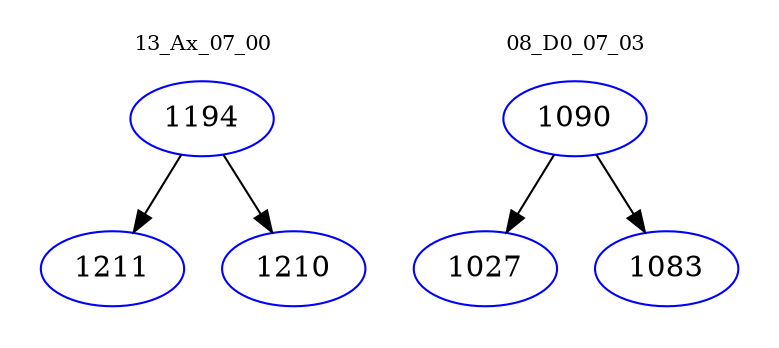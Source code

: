 digraph{
subgraph cluster_0 {
color = white
label = "13_Ax_07_00";
fontsize=10;
T0_1194 [label="1194", color="blue"]
T0_1194 -> T0_1211 [color="black"]
T0_1211 [label="1211", color="blue"]
T0_1194 -> T0_1210 [color="black"]
T0_1210 [label="1210", color="blue"]
}
subgraph cluster_1 {
color = white
label = "08_D0_07_03";
fontsize=10;
T1_1090 [label="1090", color="blue"]
T1_1090 -> T1_1027 [color="black"]
T1_1027 [label="1027", color="blue"]
T1_1090 -> T1_1083 [color="black"]
T1_1083 [label="1083", color="blue"]
}
}
